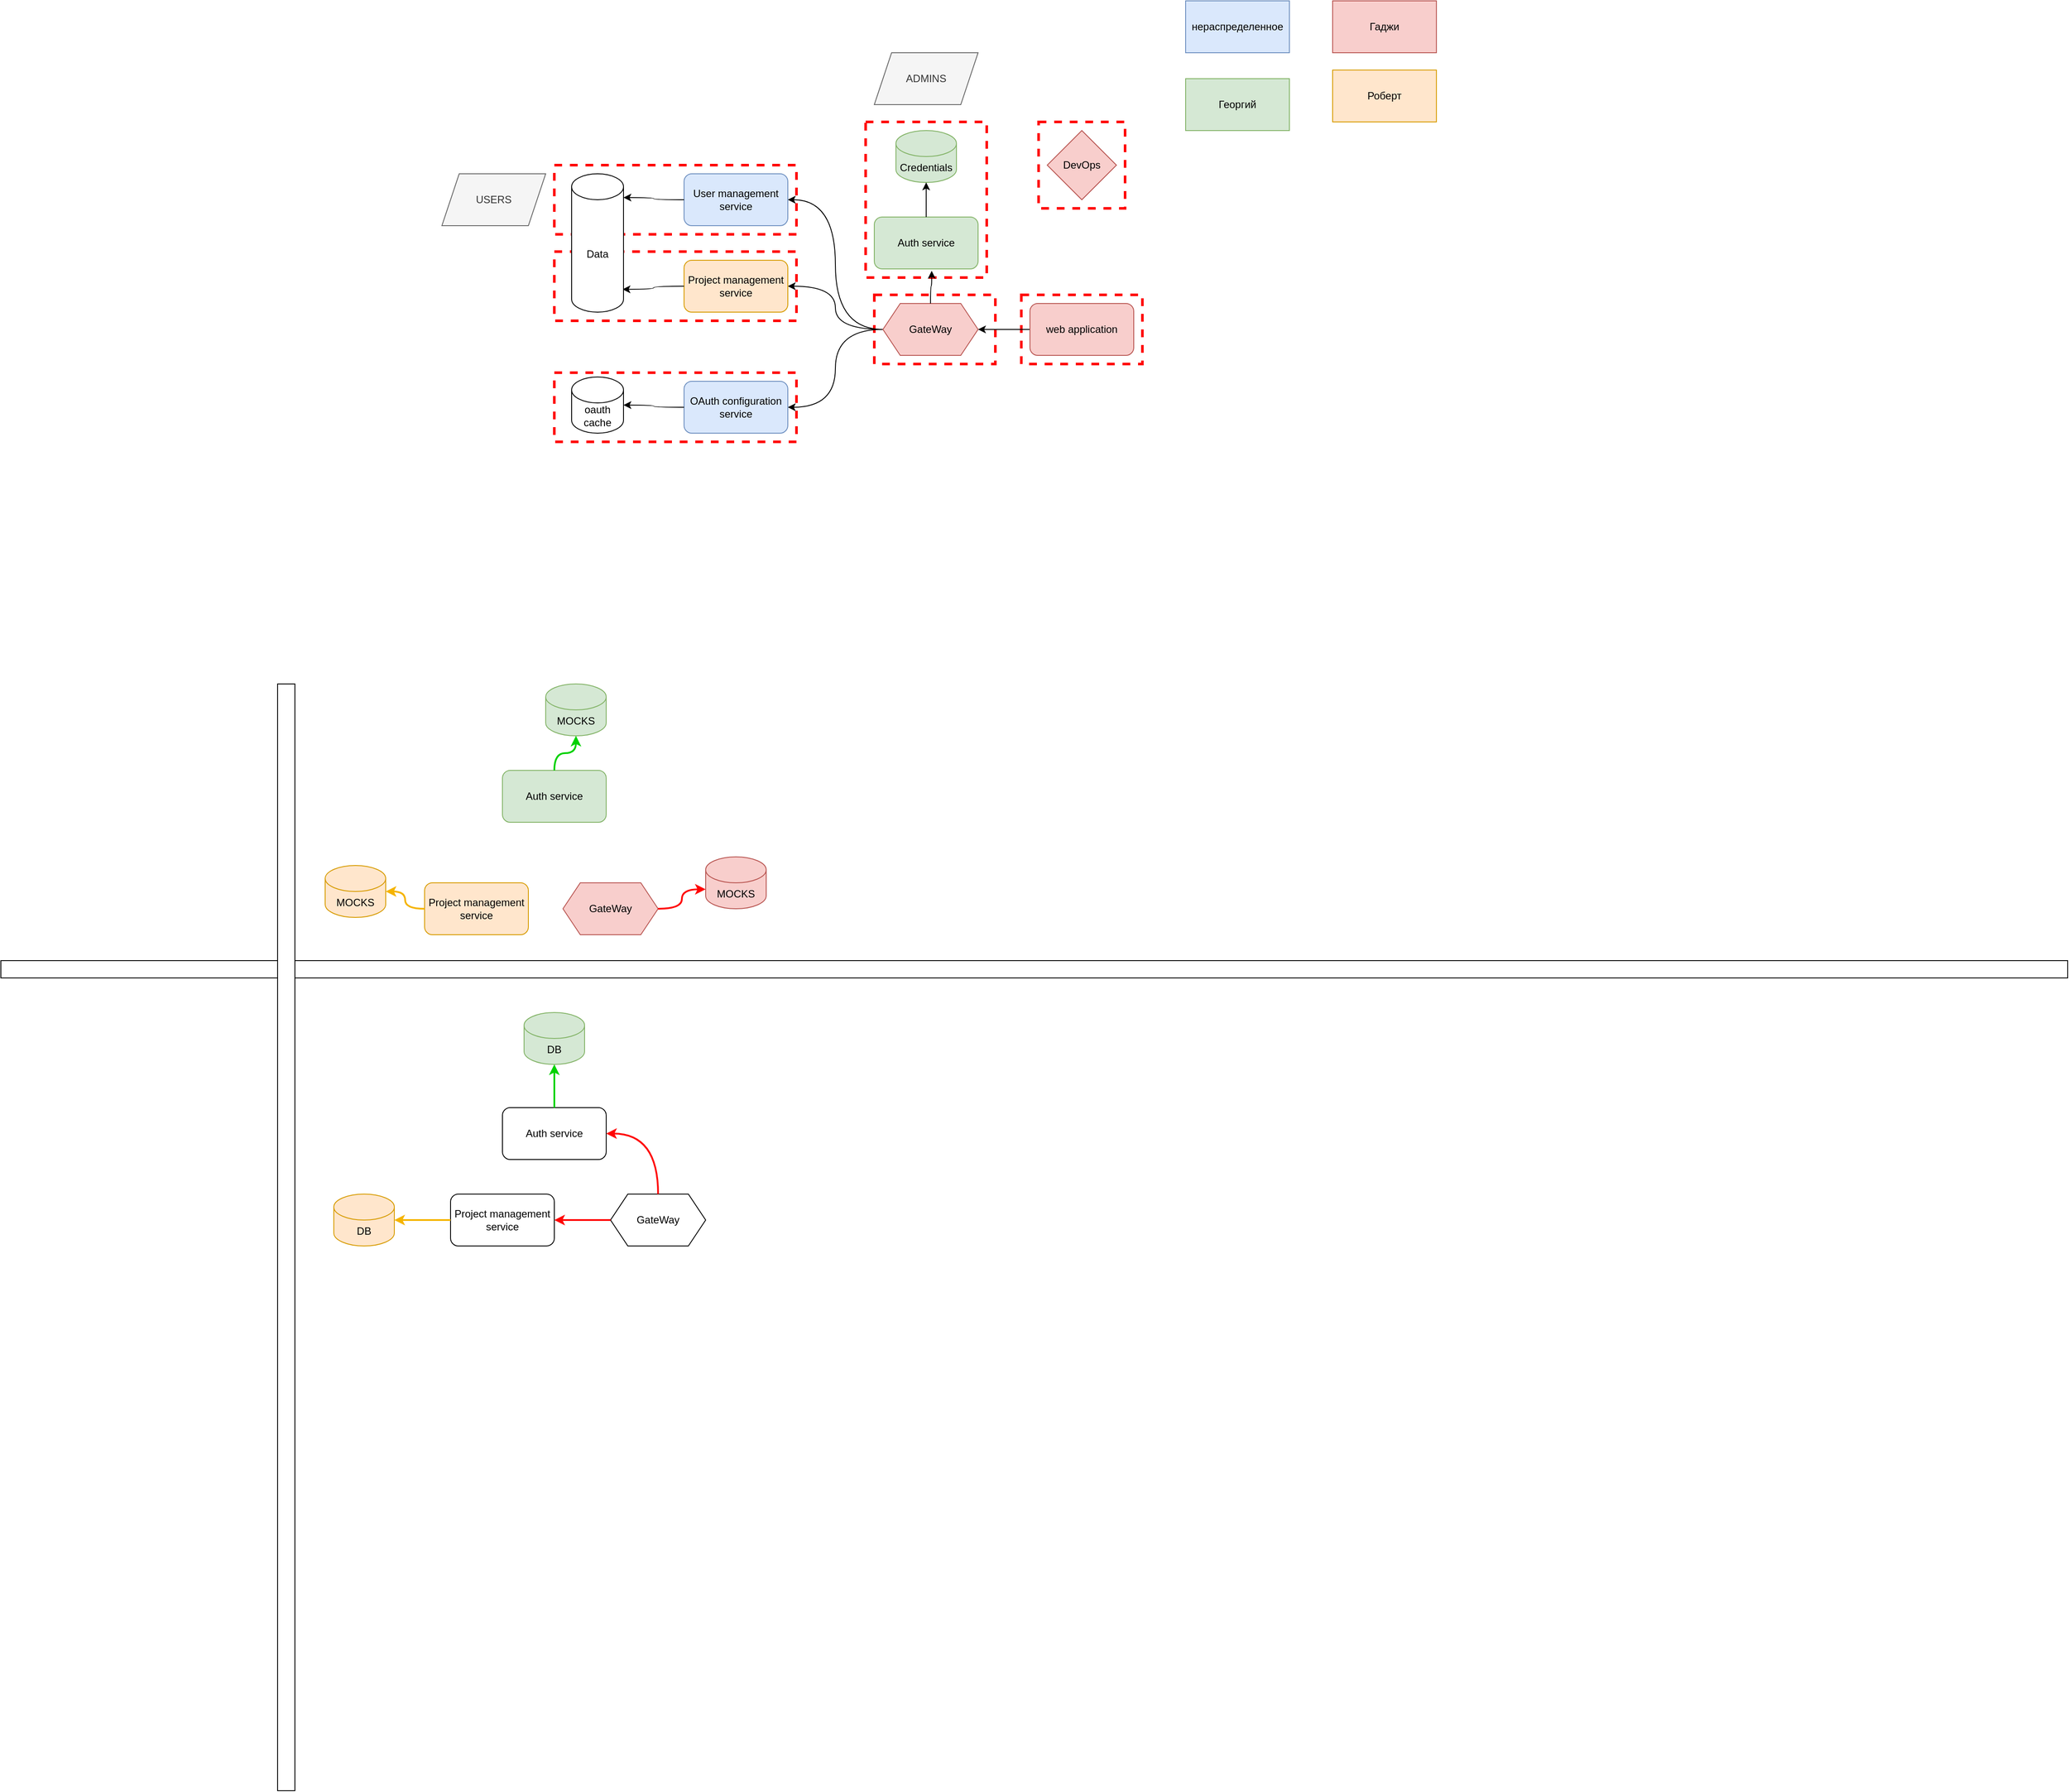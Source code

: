 <mxfile version="25.0.1">
  <diagram name="Page-1" id="zirWmegnHVaOnKoYE1S3">
    <mxGraphModel dx="2465" dy="872" grid="1" gridSize="10" guides="1" tooltips="1" connect="1" arrows="1" fold="1" page="1" pageScale="1" pageWidth="850" pageHeight="1100" math="0" shadow="0">
      <root>
        <mxCell id="0" />
        <mxCell id="1" parent="0" />
        <mxCell id="P8x03T3BTSU4HdCrfRKm-31" value="" style="rounded=0;whiteSpace=wrap;html=1;fillColor=none;dashed=1;strokeColor=#ff0000;strokeWidth=3;" parent="1" vertex="1">
          <mxGeometry x="-160" y="280" width="280" height="80" as="geometry" />
        </mxCell>
        <mxCell id="P8x03T3BTSU4HdCrfRKm-30" value="" style="rounded=0;whiteSpace=wrap;html=1;fillColor=none;dashed=1;strokeColor=#ff0000;strokeWidth=3;" parent="1" vertex="1">
          <mxGeometry x="-160" y="380" width="280" height="80" as="geometry" />
        </mxCell>
        <mxCell id="P8x03T3BTSU4HdCrfRKm-33" value="" style="rounded=0;whiteSpace=wrap;html=1;fillColor=none;dashed=1;strokeColor=#ff0000;strokeWidth=3;" parent="1" vertex="1">
          <mxGeometry x="-160" y="520" width="280" height="80" as="geometry" />
        </mxCell>
        <mxCell id="P8x03T3BTSU4HdCrfRKm-37" value="" style="rounded=0;whiteSpace=wrap;html=1;fillColor=none;dashed=1;strokeColor=#ff0000;strokeWidth=3;" parent="1" vertex="1">
          <mxGeometry x="400" y="230" width="100" height="100" as="geometry" />
        </mxCell>
        <mxCell id="P8x03T3BTSU4HdCrfRKm-27" value="" style="rounded=0;whiteSpace=wrap;html=1;fillColor=none;dashed=1;strokeColor=#ff0000;strokeWidth=3;" parent="1" vertex="1">
          <mxGeometry x="200" y="230" width="140" height="180" as="geometry" />
        </mxCell>
        <mxCell id="P8x03T3BTSU4HdCrfRKm-29" value="" style="rounded=0;whiteSpace=wrap;html=1;fillColor=none;dashed=1;strokeColor=#ff0000;strokeWidth=3;" parent="1" vertex="1">
          <mxGeometry x="210" y="430" width="140" height="80" as="geometry" />
        </mxCell>
        <mxCell id="P8x03T3BTSU4HdCrfRKm-28" value="" style="rounded=0;whiteSpace=wrap;html=1;fillColor=none;dashed=1;strokeColor=#ff0000;strokeWidth=3;glass=1;" parent="1" vertex="1">
          <mxGeometry x="380" y="430" width="140" height="80" as="geometry" />
        </mxCell>
        <mxCell id="P8x03T3BTSU4HdCrfRKm-12" style="edgeStyle=orthogonalEdgeStyle;rounded=0;orthogonalLoop=1;jettySize=auto;html=1;entryX=1;entryY=0.5;entryDx=0;entryDy=0;curved=1;" parent="1" source="P8x03T3BTSU4HdCrfRKm-1" target="P8x03T3BTSU4HdCrfRKm-2" edge="1">
          <mxGeometry relative="1" as="geometry" />
        </mxCell>
        <mxCell id="P8x03T3BTSU4HdCrfRKm-13" style="edgeStyle=orthogonalEdgeStyle;rounded=0;orthogonalLoop=1;jettySize=auto;html=1;entryX=1;entryY=0.5;entryDx=0;entryDy=0;curved=1;" parent="1" source="P8x03T3BTSU4HdCrfRKm-1" target="P8x03T3BTSU4HdCrfRKm-7" edge="1">
          <mxGeometry relative="1" as="geometry" />
        </mxCell>
        <mxCell id="P8x03T3BTSU4HdCrfRKm-15" style="edgeStyle=orthogonalEdgeStyle;rounded=0;orthogonalLoop=1;jettySize=auto;html=1;entryX=1;entryY=0.5;entryDx=0;entryDy=0;curved=1;" parent="1" source="P8x03T3BTSU4HdCrfRKm-1" target="P8x03T3BTSU4HdCrfRKm-8" edge="1">
          <mxGeometry relative="1" as="geometry" />
        </mxCell>
        <mxCell id="P8x03T3BTSU4HdCrfRKm-1" value="GateWay" style="shape=hexagon;perimeter=hexagonPerimeter2;whiteSpace=wrap;html=1;fixedSize=1;fillColor=#f8cecc;strokeColor=#b85450;" parent="1" vertex="1">
          <mxGeometry x="220" y="440" width="110" height="60" as="geometry" />
        </mxCell>
        <mxCell id="P8x03T3BTSU4HdCrfRKm-2" value="User management&lt;br&gt;service&lt;span style=&quot;color: rgba(0, 0, 0, 0); font-family: monospace; font-size: 0px; text-align: start; text-wrap-mode: nowrap;&quot;&gt;%3CmxGraphModel%3E%3Croot%3E%3CmxCell%20id%3D%220%22%2F%3E%3CmxCell%20id%3D%221%22%20parent%3D%220%22%2F%3E%3CmxCell%20id%3D%222%22%20value%3D%22%D0%94%D0%B0%D0%BD%D0%B8%D0%B8%D0%BB%22%20style%3D%22rounded%3D0%3BwhiteSpace%3Dwrap%3Bhtml%3D1%3BfillColor%3D%23f8cecc%3BstrokeColor%3D%23b85450%3B%22%20vertex%3D%221%22%20parent%3D%221%22%3E%3CmxGeometry%20x%3D%22830%22%20y%3D%22850%22%20width%3D%22120%22%20height%3D%2260%22%20as%3D%22geometry%22%2F%3E%3C%2FmxCell%3E%3CmxCell%20id%3D%223%22%20value%3D%22%D0%A1%D0%B0%D1%80%D0%B2%D0%B0%D1%80%22%20style%3D%22rounded%3D0%3BwhiteSpace%3Dwrap%3Bhtml%3D1%3BfillColor%3D%23ffe6cc%3BstrokeColor%3D%23d79b00%3B%22%20vertex%3D%221%22%20parent%3D%221%22%3E%3CmxGeometry%20x%3D%22670%22%20y%3D%22930%22%20width%3D%22120%22%20height%3D%2260%22%20as%3D%22geometry%22%2F%3E%3C%2FmxCell%3E%3CmxCell%20id%3D%224%22%20value%3D%22%D0%93%D0%B5%D0%BE%D1%80%D0%B3%D0%B8%D0%B9%22%20style%3D%22rounded%3D0%3BwhiteSpace%3Dwrap%3Bhtml%3D1%3BfillColor%3D%23d5e8d4%3BstrokeColor%3D%2382b366%3B%22%20vertex%3D%221%22%20parent%3D%221%22%3E%3CmxGeometry%20x%3D%22830%22%20y%3D%22930%22%20width%3D%22120%22%20height%3D%2260%22%20as%3D%22geometry%22%2F%3E%3C%2FmxCell%3E%3CmxCell%20id%3D%225%22%20value%3D%22%D0%BD%D0%B5%D1%80%D0%B0%D1%81%D0%BF%D1%80%D0%B5%D0%B4%D0%B5%D0%BB%D0%B5%D0%BD%D0%BD%D0%BE%D0%B5%22%20style%3D%22rounded%3D0%3BwhiteSpace%3Dwrap%3Bhtml%3D1%3BfillColor%3D%23dae8fc%3BstrokeColor%3D%236c8ebf%3B%22%20vertex%3D%221%22%20parent%3D%221%22%3E%3CmxGeometry%20x%3D%22670%22%20y%3D%22850%22%20width%3D%22120%22%20height%3D%2260%22%20as%3D%22geometry%22%2F%3E%3C%2FmxCell%3E%3C%2Froot%3E%3C%2FmxGraphModel%3E&lt;/span&gt;" style="rounded=1;whiteSpace=wrap;html=1;fillColor=#dae8fc;strokeColor=#6c8ebf;" parent="1" vertex="1">
          <mxGeometry x="-10" y="290" width="120" height="60" as="geometry" />
        </mxCell>
        <mxCell id="P8x03T3BTSU4HdCrfRKm-3" value="Гаджи" style="rounded=0;whiteSpace=wrap;html=1;fillColor=#f8cecc;strokeColor=#b85450;" parent="1" vertex="1">
          <mxGeometry x="740" y="90" width="120" height="60" as="geometry" />
        </mxCell>
        <mxCell id="P8x03T3BTSU4HdCrfRKm-4" value="Роберт" style="rounded=0;whiteSpace=wrap;html=1;fillColor=#ffe6cc;strokeColor=#d79b00;" parent="1" vertex="1">
          <mxGeometry x="740" y="170" width="120" height="60" as="geometry" />
        </mxCell>
        <mxCell id="P8x03T3BTSU4HdCrfRKm-5" value="Георгий" style="rounded=0;whiteSpace=wrap;html=1;fillColor=#d5e8d4;strokeColor=#82b366;" parent="1" vertex="1">
          <mxGeometry x="570" y="180" width="120" height="60" as="geometry" />
        </mxCell>
        <mxCell id="P8x03T3BTSU4HdCrfRKm-6" value="нераспределенное" style="rounded=0;whiteSpace=wrap;html=1;fillColor=#dae8fc;strokeColor=#6c8ebf;" parent="1" vertex="1">
          <mxGeometry x="570" y="90" width="120" height="60" as="geometry" />
        </mxCell>
        <mxCell id="P8x03T3BTSU4HdCrfRKm-7" value="Project management&lt;br&gt;service" style="rounded=1;whiteSpace=wrap;html=1;fillColor=#ffe6cc;strokeColor=#d79b00;" parent="1" vertex="1">
          <mxGeometry x="-10" y="390" width="120" height="60" as="geometry" />
        </mxCell>
        <mxCell id="P8x03T3BTSU4HdCrfRKm-8" value="OAuth configuration&lt;br&gt;service" style="rounded=1;whiteSpace=wrap;html=1;fillColor=#dae8fc;strokeColor=#6c8ebf;" parent="1" vertex="1">
          <mxGeometry x="-10" y="530" width="120" height="60" as="geometry" />
        </mxCell>
        <mxCell id="P8x03T3BTSU4HdCrfRKm-11" style="edgeStyle=orthogonalEdgeStyle;rounded=0;orthogonalLoop=1;jettySize=auto;html=1;" parent="1" source="P8x03T3BTSU4HdCrfRKm-10" target="P8x03T3BTSU4HdCrfRKm-1" edge="1">
          <mxGeometry relative="1" as="geometry" />
        </mxCell>
        <mxCell id="P8x03T3BTSU4HdCrfRKm-10" value="web application" style="rounded=1;whiteSpace=wrap;html=1;fillColor=#f8cecc;strokeColor=#b85450;" parent="1" vertex="1">
          <mxGeometry x="390" y="440" width="120" height="60" as="geometry" />
        </mxCell>
        <mxCell id="P8x03T3BTSU4HdCrfRKm-17" value="Auth service" style="rounded=1;whiteSpace=wrap;html=1;fillColor=#d5e8d4;strokeColor=#82b366;" parent="1" vertex="1">
          <mxGeometry x="210" y="340" width="120" height="60" as="geometry" />
        </mxCell>
        <mxCell id="P8x03T3BTSU4HdCrfRKm-18" style="edgeStyle=orthogonalEdgeStyle;rounded=0;orthogonalLoop=1;jettySize=auto;html=1;entryX=0.553;entryY=1.038;entryDx=0;entryDy=0;entryPerimeter=0;curved=1;" parent="1" source="P8x03T3BTSU4HdCrfRKm-1" target="P8x03T3BTSU4HdCrfRKm-17" edge="1">
          <mxGeometry relative="1" as="geometry" />
        </mxCell>
        <mxCell id="P8x03T3BTSU4HdCrfRKm-20" value="oauth cache" style="shape=cylinder3;whiteSpace=wrap;html=1;boundedLbl=1;backgroundOutline=1;size=15;" parent="1" vertex="1">
          <mxGeometry x="-140" y="525" width="60" height="65" as="geometry" />
        </mxCell>
        <mxCell id="P8x03T3BTSU4HdCrfRKm-21" style="edgeStyle=orthogonalEdgeStyle;rounded=0;orthogonalLoop=1;jettySize=auto;html=1;entryX=1;entryY=0.5;entryDx=0;entryDy=0;entryPerimeter=0;curved=1;" parent="1" source="P8x03T3BTSU4HdCrfRKm-8" target="P8x03T3BTSU4HdCrfRKm-20" edge="1">
          <mxGeometry relative="1" as="geometry" />
        </mxCell>
        <mxCell id="P8x03T3BTSU4HdCrfRKm-22" style="edgeStyle=orthogonalEdgeStyle;rounded=0;orthogonalLoop=1;jettySize=auto;html=1;entryX=0.982;entryY=0.835;entryDx=0;entryDy=0;entryPerimeter=0;curved=1;" parent="1" source="P8x03T3BTSU4HdCrfRKm-7" target="P8x03T3BTSU4HdCrfRKm-19" edge="1">
          <mxGeometry relative="1" as="geometry" />
        </mxCell>
        <mxCell id="P8x03T3BTSU4HdCrfRKm-23" style="edgeStyle=orthogonalEdgeStyle;rounded=0;orthogonalLoop=1;jettySize=auto;html=1;entryX=1;entryY=0;entryDx=0;entryDy=27.5;entryPerimeter=0;curved=1;" parent="1" source="P8x03T3BTSU4HdCrfRKm-2" target="P8x03T3BTSU4HdCrfRKm-19" edge="1">
          <mxGeometry relative="1" as="geometry" />
        </mxCell>
        <mxCell id="P8x03T3BTSU4HdCrfRKm-24" value="Credentials" style="shape=cylinder3;whiteSpace=wrap;html=1;boundedLbl=1;backgroundOutline=1;size=15;fillColor=#d5e8d4;strokeColor=#82b366;" parent="1" vertex="1">
          <mxGeometry x="235" y="240" width="70" height="60" as="geometry" />
        </mxCell>
        <mxCell id="P8x03T3BTSU4HdCrfRKm-25" style="edgeStyle=orthogonalEdgeStyle;rounded=0;orthogonalLoop=1;jettySize=auto;html=1;entryX=0.5;entryY=1;entryDx=0;entryDy=0;entryPerimeter=0;curved=1;" parent="1" source="P8x03T3BTSU4HdCrfRKm-17" target="P8x03T3BTSU4HdCrfRKm-24" edge="1">
          <mxGeometry relative="1" as="geometry" />
        </mxCell>
        <mxCell id="P8x03T3BTSU4HdCrfRKm-36" value="DevOps" style="rhombus;whiteSpace=wrap;html=1;fillColor=#f8cecc;strokeColor=#b85450;" parent="1" vertex="1">
          <mxGeometry x="410" y="240" width="80" height="80" as="geometry" />
        </mxCell>
        <mxCell id="P8x03T3BTSU4HdCrfRKm-19" value="Data" style="shape=cylinder3;whiteSpace=wrap;html=1;boundedLbl=1;backgroundOutline=1;size=15;" parent="1" vertex="1">
          <mxGeometry x="-140" y="290" width="60" height="160" as="geometry" />
        </mxCell>
        <mxCell id="P8x03T3BTSU4HdCrfRKm-38" value="ADMINS" style="shape=parallelogram;perimeter=parallelogramPerimeter;whiteSpace=wrap;html=1;fixedSize=1;fillColor=#f5f5f5;strokeColor=#666666;fontColor=#333333;" parent="1" vertex="1">
          <mxGeometry x="210" y="150" width="120" height="60" as="geometry" />
        </mxCell>
        <mxCell id="P8x03T3BTSU4HdCrfRKm-39" value="USERS" style="shape=parallelogram;perimeter=parallelogramPerimeter;whiteSpace=wrap;html=1;fixedSize=1;fillColor=#f5f5f5;strokeColor=#666666;fontColor=#333333;" parent="1" vertex="1">
          <mxGeometry x="-290" y="290" width="120" height="60" as="geometry" />
        </mxCell>
        <mxCell id="dv437M6ORLYuPQRYhrlT-1" value="" style="rounded=0;whiteSpace=wrap;html=1;" parent="1" vertex="1">
          <mxGeometry x="-800" y="1200" width="2390" height="20" as="geometry" />
        </mxCell>
        <mxCell id="dv437M6ORLYuPQRYhrlT-2" value="" style="rounded=0;whiteSpace=wrap;html=1;" parent="1" vertex="1">
          <mxGeometry x="-480" y="880" width="20" height="1280" as="geometry" />
        </mxCell>
        <mxCell id="dv437M6ORLYuPQRYhrlT-3" value="Auth service" style="rounded=1;whiteSpace=wrap;html=1;fillColor=#d5e8d4;strokeColor=#82b366;" parent="1" vertex="1">
          <mxGeometry x="-220" y="980" width="120" height="60" as="geometry" />
        </mxCell>
        <mxCell id="dv437M6ORLYuPQRYhrlT-4" value="GateWay" style="shape=hexagon;perimeter=hexagonPerimeter2;whiteSpace=wrap;html=1;fixedSize=1;fillColor=#f8cecc;strokeColor=#b85450;" parent="1" vertex="1">
          <mxGeometry x="-150" y="1110" width="110" height="60" as="geometry" />
        </mxCell>
        <mxCell id="dv437M6ORLYuPQRYhrlT-5" value="Project management&lt;br&gt;service" style="rounded=1;whiteSpace=wrap;html=1;fillColor=#ffe6cc;strokeColor=#d79b00;" parent="1" vertex="1">
          <mxGeometry x="-310" y="1110" width="120" height="60" as="geometry" />
        </mxCell>
        <mxCell id="dv437M6ORLYuPQRYhrlT-6" value="MOCKS" style="shape=cylinder3;whiteSpace=wrap;html=1;boundedLbl=1;backgroundOutline=1;size=15;fillColor=#d5e8d4;strokeColor=#82b366;" parent="1" vertex="1">
          <mxGeometry x="-170" y="880" width="70" height="60" as="geometry" />
        </mxCell>
        <mxCell id="dv437M6ORLYuPQRYhrlT-7" value="MOCKS" style="shape=cylinder3;whiteSpace=wrap;html=1;boundedLbl=1;backgroundOutline=1;size=15;fillColor=#ffe6cc;strokeColor=#d79b00;" parent="1" vertex="1">
          <mxGeometry x="-425" y="1090" width="70" height="60" as="geometry" />
        </mxCell>
        <mxCell id="dv437M6ORLYuPQRYhrlT-8" style="edgeStyle=orthogonalEdgeStyle;rounded=0;orthogonalLoop=1;jettySize=auto;html=1;entryX=0.5;entryY=1;entryDx=0;entryDy=0;entryPerimeter=0;curved=1;strokeColor=#00d100;strokeWidth=2;" parent="1" source="dv437M6ORLYuPQRYhrlT-3" target="dv437M6ORLYuPQRYhrlT-6" edge="1">
          <mxGeometry relative="1" as="geometry" />
        </mxCell>
        <mxCell id="dv437M6ORLYuPQRYhrlT-9" style="edgeStyle=orthogonalEdgeStyle;rounded=0;orthogonalLoop=1;jettySize=auto;html=1;entryX=1;entryY=0.5;entryDx=0;entryDy=0;entryPerimeter=0;curved=1;strokeColor=#f5b400;strokeWidth=2;" parent="1" source="dv437M6ORLYuPQRYhrlT-5" target="dv437M6ORLYuPQRYhrlT-7" edge="1">
          <mxGeometry relative="1" as="geometry" />
        </mxCell>
        <mxCell id="dv437M6ORLYuPQRYhrlT-11" value="MOCKS" style="shape=cylinder3;whiteSpace=wrap;html=1;boundedLbl=1;backgroundOutline=1;size=15;fillColor=#f8cecc;strokeColor=#b85450;" parent="1" vertex="1">
          <mxGeometry x="15" y="1080" width="70" height="60" as="geometry" />
        </mxCell>
        <mxCell id="dv437M6ORLYuPQRYhrlT-12" style="edgeStyle=orthogonalEdgeStyle;rounded=0;orthogonalLoop=1;jettySize=auto;html=1;entryX=0;entryY=0;entryDx=0;entryDy=37.5;entryPerimeter=0;curved=1;strokeColor=#FF0505;strokeWidth=2;" parent="1" source="dv437M6ORLYuPQRYhrlT-4" target="dv437M6ORLYuPQRYhrlT-11" edge="1">
          <mxGeometry relative="1" as="geometry">
            <mxPoint y="1100" as="targetPoint" />
          </mxGeometry>
        </mxCell>
        <mxCell id="dv437M6ORLYuPQRYhrlT-14" value="Auth service" style="rounded=1;whiteSpace=wrap;html=1;" parent="1" vertex="1">
          <mxGeometry x="-220" y="1370" width="120" height="60" as="geometry" />
        </mxCell>
        <mxCell id="dv437M6ORLYuPQRYhrlT-15" value="GateWay" style="shape=hexagon;perimeter=hexagonPerimeter2;whiteSpace=wrap;html=1;fixedSize=1;" parent="1" vertex="1">
          <mxGeometry x="-95" y="1470" width="110" height="60" as="geometry" />
        </mxCell>
        <mxCell id="dv437M6ORLYuPQRYhrlT-16" value="Project management&lt;br&gt;service" style="rounded=1;whiteSpace=wrap;html=1;" parent="1" vertex="1">
          <mxGeometry x="-280" y="1470" width="120" height="60" as="geometry" />
        </mxCell>
        <mxCell id="dv437M6ORLYuPQRYhrlT-17" value="DB" style="shape=cylinder3;whiteSpace=wrap;html=1;boundedLbl=1;backgroundOutline=1;size=15;fillColor=#d5e8d4;strokeColor=#82b366;" parent="1" vertex="1">
          <mxGeometry x="-195" y="1260" width="70" height="60" as="geometry" />
        </mxCell>
        <mxCell id="dv437M6ORLYuPQRYhrlT-18" value="DB" style="shape=cylinder3;whiteSpace=wrap;html=1;boundedLbl=1;backgroundOutline=1;size=15;fillColor=#ffe6cc;strokeColor=#d79b00;" parent="1" vertex="1">
          <mxGeometry x="-415" y="1470" width="70" height="60" as="geometry" />
        </mxCell>
        <mxCell id="dv437M6ORLYuPQRYhrlT-25" style="edgeStyle=orthogonalEdgeStyle;rounded=0;orthogonalLoop=1;jettySize=auto;html=1;entryX=1;entryY=0.5;entryDx=0;entryDy=0;curved=1;strokeColor=#FF0505;strokeWidth=2;exitX=0.5;exitY=0;exitDx=0;exitDy=0;" parent="1" source="dv437M6ORLYuPQRYhrlT-15" target="dv437M6ORLYuPQRYhrlT-14" edge="1">
          <mxGeometry relative="1" as="geometry">
            <mxPoint x="44.5" y="1511" as="sourcePoint" />
            <mxPoint x="89.5" y="1509" as="targetPoint" />
          </mxGeometry>
        </mxCell>
        <mxCell id="dv437M6ORLYuPQRYhrlT-26" style="edgeStyle=orthogonalEdgeStyle;rounded=0;orthogonalLoop=1;jettySize=auto;html=1;entryX=1;entryY=0.5;entryDx=0;entryDy=0;curved=1;strokeColor=#FF0505;strokeWidth=2;exitX=0;exitY=0.5;exitDx=0;exitDy=0;" parent="1" source="dv437M6ORLYuPQRYhrlT-15" target="dv437M6ORLYuPQRYhrlT-16" edge="1">
          <mxGeometry relative="1" as="geometry">
            <mxPoint x="-107.75" y="1592" as="sourcePoint" />
            <mxPoint x="-62.75" y="1590" as="targetPoint" />
          </mxGeometry>
        </mxCell>
        <mxCell id="dv437M6ORLYuPQRYhrlT-28" style="edgeStyle=orthogonalEdgeStyle;rounded=0;orthogonalLoop=1;jettySize=auto;html=1;entryX=0.5;entryY=1;entryDx=0;entryDy=0;entryPerimeter=0;curved=1;strokeColor=#00d100;strokeWidth=2;exitX=0.5;exitY=0;exitDx=0;exitDy=0;" parent="1" source="dv437M6ORLYuPQRYhrlT-14" target="dv437M6ORLYuPQRYhrlT-17" edge="1">
          <mxGeometry relative="1" as="geometry">
            <mxPoint x="-65.52" y="1349.48" as="sourcePoint" />
            <mxPoint x="-40.52" y="1309.48" as="targetPoint" />
          </mxGeometry>
        </mxCell>
        <mxCell id="dv437M6ORLYuPQRYhrlT-30" style="edgeStyle=orthogonalEdgeStyle;rounded=0;orthogonalLoop=1;jettySize=auto;html=1;entryX=1;entryY=0.5;entryDx=0;entryDy=0;entryPerimeter=0;curved=1;strokeColor=#f5b400;strokeWidth=2;exitX=0;exitY=0.5;exitDx=0;exitDy=0;" parent="1" source="dv437M6ORLYuPQRYhrlT-16" target="dv437M6ORLYuPQRYhrlT-18" edge="1">
          <mxGeometry relative="1" as="geometry">
            <mxPoint x="-265" y="1460" as="sourcePoint" />
            <mxPoint x="-310" y="1440" as="targetPoint" />
          </mxGeometry>
        </mxCell>
      </root>
    </mxGraphModel>
  </diagram>
</mxfile>
